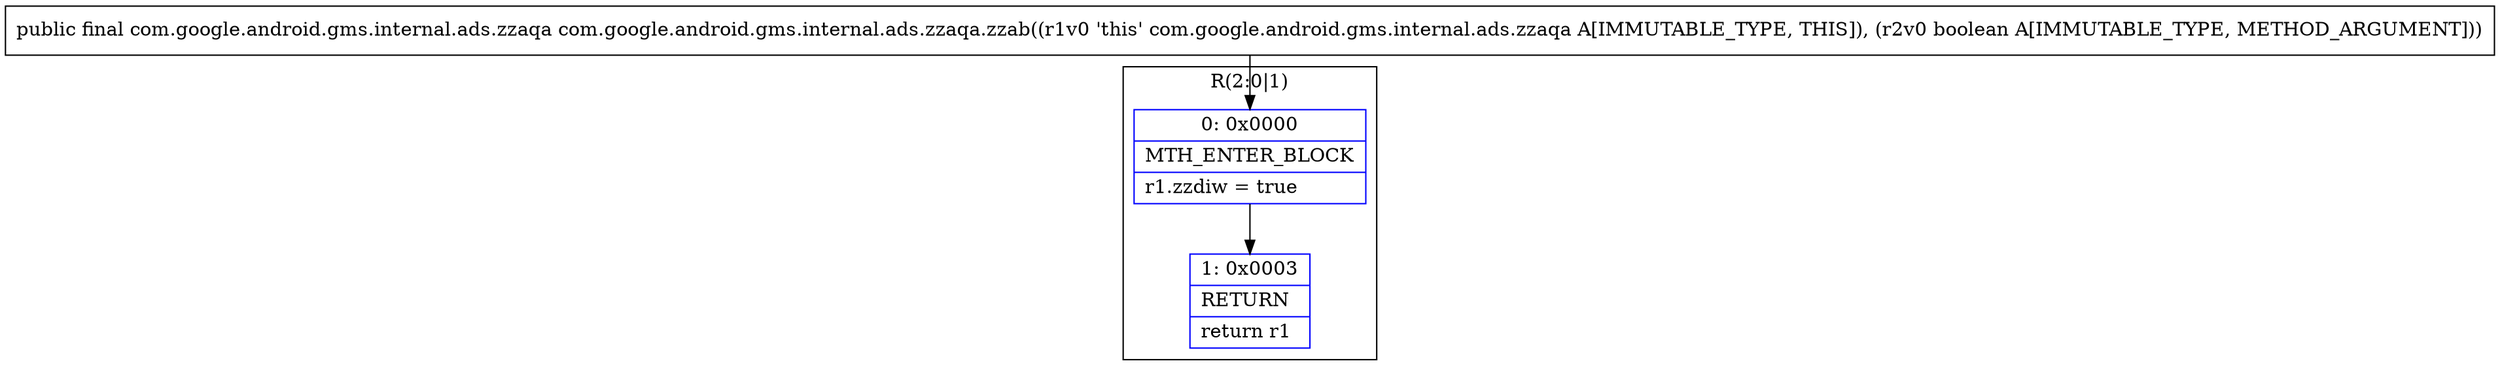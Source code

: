 digraph "CFG forcom.google.android.gms.internal.ads.zzaqa.zzab(Z)Lcom\/google\/android\/gms\/internal\/ads\/zzaqa;" {
subgraph cluster_Region_2008911973 {
label = "R(2:0|1)";
node [shape=record,color=blue];
Node_0 [shape=record,label="{0\:\ 0x0000|MTH_ENTER_BLOCK\l|r1.zzdiw = true\l}"];
Node_1 [shape=record,label="{1\:\ 0x0003|RETURN\l|return r1\l}"];
}
MethodNode[shape=record,label="{public final com.google.android.gms.internal.ads.zzaqa com.google.android.gms.internal.ads.zzaqa.zzab((r1v0 'this' com.google.android.gms.internal.ads.zzaqa A[IMMUTABLE_TYPE, THIS]), (r2v0 boolean A[IMMUTABLE_TYPE, METHOD_ARGUMENT])) }"];
MethodNode -> Node_0;
Node_0 -> Node_1;
}

